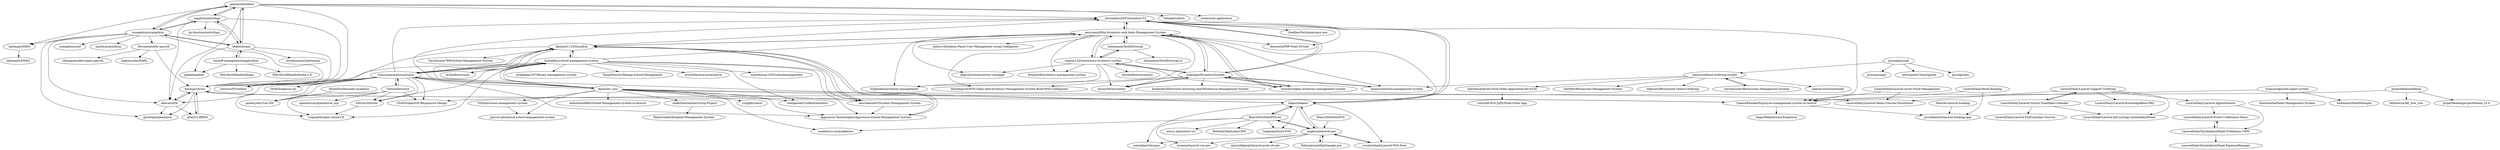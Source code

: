 digraph G {
"optimajet/HRM" -> "optimajet/DWKit" ["e"=1]
"hrshadhin/school-management-system" -> "changeweb/Unifiedtransform" ["e"=1]
"hrshadhin/school-management-system" -> "francoisjacquet/rosariosis"
"hrshadhin/school-management-system" -> "Akshat4112/SchoolErp"
"hrshadhin/school-management-system" -> "4jean/lav_sms"
"hrshadhin/school-management-system" -> "Appsource-Technologies/Appsource-School-Management-System"
"hrshadhin/school-management-system" -> "EduSec/EduSec"
"hrshadhin/school-management-system" -> "traprajith/open-school-CE"
"hrshadhin/school-management-system" -> "amirhamza05/Student-Management-System"
"hrshadhin/school-management-system" -> "prabhakar267/library-management-system" ["e"=1]
"hrshadhin/school-management-system" -> "TareqMonwer/Django-School-Management" ["e"=1]
"hrshadhin/school-management-system" -> "amirsanni/Mini-Inventory-and-Sales-Management-System"
"hrshadhin/school-management-system" -> "avored/laravel-ecommerce" ["e"=1]
"hrshadhin/school-management-system" -> "hrshadhin/osums"
"hrshadhin/school-management-system" -> "kmanjari/hrms"
"hrshadhin/school-management-system" -> "sumitkumar1503/schoolmanagement" ["e"=1]
"4jean/lav_sms" -> "hrshadhin/school-management-system"
"4jean/lav_sms" -> "yungifez/skuul"
"4jean/lav_sms" -> "changeweb/Unifiedtransform" ["e"=1]
"4jean/lav_sms" -> "Appsource-Technologies/Appsource-School-Management-System"
"4jean/lav_sms" -> "Akshat4112/SchoolErp"
"4jean/lav_sms" -> "Tiththa/school-management-system"
"4jean/lav_sms" -> "abdulwahid880/School-Management-system-in-laravel-"
"4jean/lav_sms" -> "shakthisachintha/Group-Project"
"4jean/lav_sms" -> "academico-sis/academico"
"4jean/lav_sms" -> "francoisjacquet/rosariosis"
"4jean/lav_sms" -> "lakasir/lakasir"
"4jean/lav_sms" -> "chrisidakwo/EFLInventory-V2"
"4jean/lav_sms" -> "parvez-git/laravel-school-management-system"
"4jean/lav_sms" -> "amirhamza05/Student-Management-System"
"4jean/lav_sms" -> "LaravelDaily/Laravel-Demo-Courses-Enrollment"
"pizzaql/pizzaql" -> "pizzaql/next"
"pizzaql/pizzaql" -> "haxxorsid/food-ordering-system"
"pizzaql/pizzaql" -> "prisma/yoga2" ["e"=1]
"pizzaql/pizzaql" -> "tastyigniter/TastyIgniter" ["e"=1]
"adevait/hrm" -> "kmanjari/hrms"
"adevait/hrm" -> "qlint/L5-HRMS"
"adevait/hrm" -> "glowlogix/gleamhrm"
"IndomaximTechID/storaji" -> "IndomaximTechID/storaji-ui"
"IndomaximTechID/storaji" -> "amirsanni/Mini-Inventory-and-Sales-Management-System"
"IndomaximTechID/storaji" -> "siamon123/warehouse-inventory-system"
"amirsanni/Mini-Inventory-and-Sales-Management-System" -> "siamon123/warehouse-inventory-system"
"amirsanni/Mini-Inventory-and-Sales-Management-System" -> "ronknight/InventorySystem"
"amirsanni/Mini-Inventory-and-Sales-Management-System" -> "stemword/php-inventory-management-system"
"amirsanni/Mini-Inventory-and-Sales-Management-System" -> "chrisidakwo/EFLInventory-V2"
"amirsanni/Mini-Inventory-and-Sales-Management-System" -> "haxxorsid/stock-management-system"
"amirsanni/Mini-Inventory-and-Sales-Management-System" -> "tripatheea/inventory-management"
"amirsanni/Mini-Inventory-and-Sales-Management-System" -> "imran300/inventory"
"amirsanni/Mini-Inventory-and-Sales-Management-System" -> "IndomaximTechID/storaji"
"amirsanni/Mini-Inventory-and-Sales-Management-System" -> "Akshat4112/SchoolErp"
"amirsanni/Mini-Inventory-and-Sales-Management-System" -> "phpcontrols/inventory-manager"
"amirsanni/Mini-Inventory-and-Sales-Management-System" -> "kishor10d/Admin-Panel-User-Management-using-CodeIgniter" ["e"=1]
"amirsanni/Mini-Inventory-and-Sales-Management-System" -> "khuletjaycee/POS-Sales-And-Inventory-Management-System-Built-With-Codeigniter"
"amirsanni/Mini-Inventory-and-Sales-Management-System" -> "lakasir/lakasir"
"amirsanni/Mini-Inventory-and-Sales-Management-System" -> "KryptonB/inventory-management-system"
"amirsanni/Mini-Inventory-and-Sales-Management-System" -> "deenseth/PHP-Point-Of-Sale" ["e"=1]
"chrisidakwo/EFLInventory-V2" -> "QueBaseTech/pharmacy-pos"
"chrisidakwo/EFLInventory-V2" -> "ronknight/InventorySystem"
"chrisidakwo/EFLInventory-V2" -> "lakasir/lakasir"
"chrisidakwo/EFLInventory-V2" -> "GaneshKhadka/Employee-management-system-in-laravel"
"chrisidakwo/EFLInventory-V2" -> "deenseth/PHP-Point-Of-Sale" ["e"=1]
"chrisidakwo/EFLInventory-V2" -> "amirsanni/Mini-Inventory-and-Sales-Management-System"
"francoisjacquet/rosariosis" -> "hrshadhin/school-management-system"
"francoisjacquet/rosariosis" -> "traprajith/open-school-CE"
"francoisjacquet/rosariosis" -> "GibbonEdu/core"
"francoisjacquet/rosariosis" -> "Akshat4112/SchoolErp"
"francoisjacquet/rosariosis" -> "EduSec/EduSec"
"francoisjacquet/rosariosis" -> "kmanjari/hrms"
"francoisjacquet/rosariosis" -> "parkerj/eduTrac-SIS"
"francoisjacquet/rosariosis" -> "adevait/hrm"
"francoisjacquet/rosariosis" -> "OS4ED/openSIS-Responsive-Design"
"francoisjacquet/rosariosis" -> "notrinos/FrontHrm"
"francoisjacquet/rosariosis" -> "lakasir/lakasir"
"francoisjacquet/rosariosis" -> "Appsource-Technologies/Appsource-School-Management-System"
"francoisjacquet/rosariosis" -> "chrisidakwo/EFLInventory-V2"
"francoisjacquet/rosariosis" -> "4jean/lav_sms"
"francoisjacquet/rosariosis" -> "OS4ED/opensis-ml"
"projectfedena/fedena" -> "OS4ED/openSIS-Responsive-Design"
"projectfedena/fedena" -> "projectfedena/projectfedena_v2.0"
"projectfedena/fedena" -> "fatfreecrm/fat_free_crm" ["e"=1]
"LaravelDaily/Laravel-Appointments" -> "LaravelDaily/Laravel-Event-Conference-Demo"
"LaravelDaily/Laravel-Appointments" -> "LaravelDaily/QuickAdminPanel-Freelancer-CRM"
"amirhamza05/Student-Management-System" -> "Appsource-Technologies/Appsource-School-Management-System"
"amirhamza05/Student-Management-System" -> "Akshat4112/SchoolErp"
"sapplica/sentrifugo" -> "gamonoid/icehrm"
"sapplica/sentrifugo" -> "orangehrm/orangehrm"
"sapplica/sentrifugo" -> "kmanjari/hrms"
"sapplica/sentrifugo" -> "bbalet/jorani"
"sapplica/sentrifugo" -> "go-faustino/sentrifugo"
"sapplica/sentrifugo" -> "adevait/hrm"
"harismuneer/Restaurant-Management-System" -> "haxxorsid/food-ordering-system"
"FenixEdu/fenixedu-academic" -> "parkerj/eduTrac-SIS"
"lukchen/Android-Food-Order-Application-for-6150" -> "ruhulidb-R33-J2EE/Food-Order-App"
"haxxorsid/food-ordering-system" -> "harismuneer/Restaurant-Management-System"
"haxxorsid/food-ordering-system" -> "haxxorsid/stock-management-system"
"haxxorsid/food-ordering-system" -> "namanvashistha/foodly"
"haxxorsid/food-ordering-system" -> "lukchen/Android-Food-Order-Application-for-6150"
"haxxorsid/food-ordering-system" -> "DanMat/Restaurant-Management-System"
"haxxorsid/food-ordering-system" -> "dabicata/Restaurant-Online-Ordering"
"haxxorsid/stock-management-system" -> "ronknight/InventorySystem"
"Devnawjesh/hr-payroll" -> "cleaniquecoders/open-payroll"
"Devnawjesh/hr-payroll" -> "highoncarbs/Hafta"
"Devnawjesh/hr-payroll" -> "kmanjari/hrms"
"orangehrm/orangehrm" -> "gamonoid/icehrm"
"orangehrm/orangehrm" -> "sapplica/sentrifugo"
"orangehrm/orangehrm" -> "optimajet/HRM"
"orangehrm/orangehrm" -> "kmanjari/hrms"
"orangehrm/orangehrm" -> "adevait/hrm"
"orangehrm/orangehrm" -> "bbalet/jorani"
"orangehrm/orangehrm" -> "Devnawjesh/hr-payroll"
"orangehrm/orangehrm" -> "glowlogix/gleamhrm"
"orangehrm/orangehrm" -> "orangehrm/oxd"
"orangehrm/orangehrm" -> "minthcm/minthcm"
"Blair2004/NexoPOS-4x" -> "lakasir/lakasir"
"Blair2004/NexoPOS-4x" -> "angkosal/laravel-pos"
"Blair2004/NexoPOS-4x" -> "tngoman/Store-POS" ["e"=1]
"Blair2004/NexoPOS-4x" -> "zuramai/laravel-vue-pos"
"Blair2004/NexoPOS-4x" -> "academico-sis/academico"
"Blair2004/NexoPOS-4x" -> "ash-jc-allen/short-url" ["e"=1]
"Blair2004/NexoPOS-4x" -> "Bottelet/DaybydayCRM" ["e"=1]
"ronknight/InventorySystem" -> "stemword/php-inventory-management-system"
"ronknight/InventorySystem" -> "imran300/inventory"
"ronknight/InventorySystem" -> "chrisidakwo/EFLInventory-V2"
"ronknight/InventorySystem" -> "amirsanni/Mini-Inventory-and-Sales-Management-System"
"ronknight/InventorySystem" -> "kirilkirkov/Electronic-Invoicing-And-Warehouse-Management-System" ["e"=1]
"ronknight/InventorySystem" -> "siamon123/warehouse-inventory-system"
"ronknight/InventorySystem" -> "haxxorsid/stock-management-system"
"ronknight/InventorySystem" -> "tripatheea/inventory-management"
"ronknight/InventorySystem" -> "khuletjaycee/POS-Sales-And-Inventory-Management-System-Built-With-Codeigniter"
"GaneshKhadka/Employee-management-system-in-laravel" -> "javedbaloch4/laravel-booking-app"
"GaneshKhadka/Employee-management-system-in-laravel" -> "kmanjari/hrms"
"GaneshKhadka/Employee-management-system-in-laravel" -> "SagarMaheshwary/Employee"
"LaravelDaily/Laravel-Support-Ticketing" -> "LaravelDaily/Laravel-Demo-Courses-Enrollment"
"LaravelDaily/Laravel-Support-Ticketing" -> "LaravelDaily/Laravel-School-Timetable-Calendar"
"LaravelDaily/Laravel-Support-Ticketing" -> "LaravelDaily/Laravel-KnowledgeBase-FAQ"
"LaravelDaily/Laravel-Support-Ticketing" -> "LaravelDaily/Laravel-Appointments"
"LaravelDaily/Laravel-Support-Ticketing" -> "LaravelDaily/Laravel-Job-Listings-QuickAdminPanel"
"timeoff-management/application" -> "gadael/gadael"
"timeoff-management/application" -> "bbalet/jorani"
"timeoff-management/application" -> "IMA-WorldHealth/bhima-2.X"
"timeoff-management/application" -> "IMA-WorldHealth/bhima"
"lakasir/lakasir" -> "Blair2004/NexoPOS-4x"
"lakasir/lakasir" -> "angkosal/laravel-pos"
"lakasir/lakasir" -> "chrisidakwo/EFLInventory-V2"
"lakasir/lakasir" -> "tngoman/Store-POS" ["e"=1]
"lakasir/lakasir" -> "crusherblack/Laravel-POS-Free"
"lakasir/lakasir" -> "mesinkasir/larapos"
"Appsource-Technologies/Appsource-School-Management-System" -> "Akshat4112/SchoolErp"
"EduSec/EduSec" -> "traprajith/open-school-CE"
"GibbonEdu/core" -> "francoisjacquet/rosariosis"
"GibbonEdu/core" -> "OS4ED/openSIS-Responsive-Design"
"GibbonEdu/core" -> "traprajith/open-school-CE"
"GibbonEdu/core" -> "EduSec/EduSec"
"GibbonEdu/core" -> "openeducat/openeducat_erp" ["e"=1]
"GibbonEdu/core" -> "parkerj/eduTrac-SIS"
"Akshat4112/SchoolErp" -> "Appsource-Technologies/Appsource-School-Management-System"
"Akshat4112/SchoolErp" -> "hrshadhin/school-management-system"
"Akshat4112/SchoolErp" -> "Tayyibyasin7860/School-Management-System"
"Akshat4112/SchoolErp" -> "amirhamza05/Student-Management-System"
"Akshat4112/SchoolErp" -> "francoisjacquet/rosariosis"
"Akshat4112/SchoolErp" -> "chrisidakwo/EFLInventory-V2"
"Akshat4112/SchoolErp" -> "hrshadhin/osums"
"Akshat4112/SchoolErp" -> "notrinos/FrontHrm"
"Akshat4112/SchoolErp" -> "amirsanni/Mini-Inventory-and-Sales-Management-System"
"stemword/php-inventory-management-system" -> "ronknight/InventorySystem"
"stemword/php-inventory-management-system" -> "amirsanni/Mini-Inventory-and-Sales-Management-System"
"LaravelDaily/Laravel-Event-Conference-Demo" -> "LaravelDaily/QuickAdminPanel-Freelancer-CRM"
"LaravelDaily/Laravel-Asset-Stock-Management" -> "GaneshKhadka/Employee-management-system-in-laravel"
"LaravelDaily/Laravel-Asset-Stock-Management" -> "LaravelDaily/Laravel-Demo-Courses-Enrollment"
"crusherblack/Laravel-POS-Free" -> "angkosal/laravel-pos"
"LaravelDaily/Hotel-Booking" -> "javedbaloch4/laravel-booking-app"
"LaravelDaily/Hotel-Booking" -> "GaneshKhadka/Employee-management-system-in-laravel"
"gamonoid/icehrm" -> "sapplica/sentrifugo"
"gamonoid/icehrm" -> "orangehrm/orangehrm"
"gamonoid/icehrm" -> "bbalet/jorani"
"gamonoid/icehrm" -> "optimajet/HRM"
"gamonoid/icehrm" -> "kmanjari/hrms"
"gamonoid/icehrm" -> "adevait/hrm"
"gamonoid/icehrm" -> "thilinah/icehrm"
"gamonoid/icehrm" -> "chrisidakwo/EFLInventory-V2"
"gamonoid/icehrm" -> "oroinc/crm-application" ["e"=1]
"angkosal/laravel-pos" -> "zainzulifqargit/laravel-point-of-sale"
"angkosal/laravel-pos" -> "lakasir/lakasir"
"angkosal/laravel-pos" -> "crusherblack/Laravel-POS-Free"
"angkosal/laravel-pos" -> "mesinkasir/larapos"
"angkosal/laravel-pos" -> "FahimAnzamDip/triangle-pos"
"angkosal/laravel-pos" -> "zuramai/laravel-vue-pos"
"angkosal/laravel-pos" -> "Blair2004/NexoPOS-4x"
"LaravelDaily/Laravel-School-Timetable-Calendar" -> "LaravelDaily/Laravel-Job-Listings-QuickAdminPanel"
"LaravelDaily/Laravel-School-Timetable-Calendar" -> "LaravelDaily/Laravel-Support-Ticketing"
"LaravelDaily/Laravel-School-Timetable-Calendar" -> "LaravelDaily/Laravel-FullCalendar-Sources"
"tramyardg/hotel-mgmt-system" -> "Saibamen/HotelManager"
"tramyardg/hotel-mgmt-system" -> "theishantha/Hotel-Management-System"
"tramyardg/hotel-mgmt-system" -> "GaneshKhadka/Employee-management-system-in-laravel"
"FahimAnzamDip/triangle-pos" -> "angkosal/laravel-pos"
"siamon123/warehouse-inventory-system" -> "amirsanni/Mini-Inventory-and-Sales-Management-System"
"siamon123/warehouse-inventory-system" -> "ronknight/InventorySystem"
"siamon123/warehouse-inventory-system" -> "bitsandbots/inventory"
"siamon123/warehouse-inventory-system" -> "tripatheea/inventory-management"
"siamon123/warehouse-inventory-system" -> "stemword/php-inventory-management-system"
"siamon123/warehouse-inventory-system" -> "phpcontrols/inventory-manager"
"siamon123/warehouse-inventory-system" -> "imran300/inventory"
"siamon123/warehouse-inventory-system" -> "IndomaximTechID/storaji"
"siamon123/warehouse-inventory-system" -> "KryptonB/inventory-management-system"
"shakthisachintha/Group-Project" -> "RidoySarker/Hospital-Management-System"
"imran300/inventory" -> "ronknight/InventorySystem"
"LaravelDaily/QuickAdminPanel-Freelancer-CRM" -> "LaravelDaily/QuickAdminPanel-ExpenseManager"
"LaravelDaily/QuickAdminPanel-Freelancer-CRM" -> "LaravelDaily/Laravel-Event-Conference-Demo"
"kmanjari/hrms" -> "qlint/L5-HRMS"
"kmanjari/hrms" -> "adevait/hrm"
"kmanjari/hrms" -> "glowlogix/gleamhrm"
"kmanjari/hrms" -> "GaneshKhadka/Employee-management-system-in-laravel"
"Henridv/laravel-booking" -> "javedbaloch4/laravel-booking-app"
"bbalet/jorani" -> "gamonoid/icehrm"
"bbalet/jorani" -> "sapplica/sentrifugo"
"bbalet/jorani" -> "timeoff-management/application"
"bbalet/jorani" -> "orangehrm/orangehrm"
"bbalet/jorani" -> "gadael/gadael"
"bbalet/jorani" -> "wouldsmina/Libertempo"
"bbalet/jorani" -> "kmanjari/hrms"
"Blair2004/NexoPOS" -> "angkosal/laravel-pos"
"qlint/L5-HRMS" -> "kmanjari/hrms"
"Tiththa/school-management-system" -> "parvez-git/laravel-school-management-system"
"optimajet/HRM" ["l"="-26.576,-39.205"]
"optimajet/DWKit" ["l"="22.82,19.226"]
"hrshadhin/school-management-system" ["l"="-26.444,-39.164"]
"changeweb/Unifiedtransform" ["l"="-25.858,-40.051"]
"francoisjacquet/rosariosis" ["l"="-26.444,-39.183"]
"Akshat4112/SchoolErp" ["l"="-26.44,-39.147"]
"4jean/lav_sms" ["l"="-26.391,-39.169"]
"Appsource-Technologies/Appsource-School-Management-System" ["l"="-26.418,-39.165"]
"EduSec/EduSec" ["l"="-26.466,-39.189"]
"traprajith/open-school-CE" ["l"="-26.442,-39.199"]
"amirhamza05/Student-Management-System" ["l"="-26.412,-39.15"]
"prabhakar267/library-management-system" ["l"="-11.345,24.114"]
"TareqMonwer/Django-School-Management" ["l"="27.597,1.376"]
"amirsanni/Mini-Inventory-and-Sales-Management-System" ["l"="-26.444,-39.103"]
"avored/laravel-ecommerce" ["l"="-25.857,-39.839"]
"hrshadhin/osums" ["l"="-26.465,-39.145"]
"kmanjari/hrms" ["l"="-26.501,-39.202"]
"sumitkumar1503/schoolmanagement" ["l"="27.642,1.372"]
"yungifez/skuul" ["l"="-26.346,-39.193"]
"Tiththa/school-management-system" ["l"="-26.363,-39.177"]
"abdulwahid880/School-Management-system-in-laravel-" ["l"="-26.377,-39.193"]
"shakthisachintha/Group-Project" ["l"="-26.333,-39.171"]
"academico-sis/academico" ["l"="-26.351,-39.144"]
"lakasir/lakasir" ["l"="-26.383,-39.126"]
"chrisidakwo/EFLInventory-V2" ["l"="-26.433,-39.135"]
"parvez-git/laravel-school-management-system" ["l"="-26.363,-39.165"]
"LaravelDaily/Laravel-Demo-Courses-Enrollment" ["l"="-26.327,-39.222"]
"pizzaql/pizzaql" ["l"="-26.414,-38.927"]
"pizzaql/next" ["l"="-26.414,-38.903"]
"haxxorsid/food-ordering-system" ["l"="-26.416,-38.977"]
"prisma/yoga2" ["l"="30.835,-33.818"]
"tastyigniter/TastyIgniter" ["l"="-25.8,-39.962"]
"adevait/hrm" ["l"="-26.516,-39.194"]
"qlint/L5-HRMS" ["l"="-26.507,-39.217"]
"glowlogix/gleamhrm" ["l"="-26.525,-39.213"]
"IndomaximTechID/storaji" ["l"="-26.458,-39.06"]
"IndomaximTechID/storaji-ui" ["l"="-26.466,-39.036"]
"siamon123/warehouse-inventory-system" ["l"="-26.462,-39.077"]
"ronknight/InventorySystem" ["l"="-26.44,-39.088"]
"stemword/php-inventory-management-system" ["l"="-26.433,-39.074"]
"haxxorsid/stock-management-system" ["l"="-26.428,-39.05"]
"tripatheea/inventory-management" ["l"="-26.42,-39.084"]
"imran300/inventory" ["l"="-26.461,-39.091"]
"phpcontrols/inventory-manager" ["l"="-26.493,-39.081"]
"kishor10d/Admin-Panel-User-Management-using-CodeIgniter" ["l"="-23.773,-41.185"]
"khuletjaycee/POS-Sales-And-Inventory-Management-System-Built-With-Codeigniter" ["l"="-26.462,-39.105"]
"KryptonB/inventory-management-system" ["l"="-26.478,-39.095"]
"deenseth/PHP-Point-Of-Sale" ["l"="-6.025,-0.72"]
"QueBaseTech/pharmacy-pos" ["l"="-26.414,-39.118"]
"GaneshKhadka/Employee-management-system-in-laravel" ["l"="-26.43,-39.226"]
"GibbonEdu/core" ["l"="-26.461,-39.211"]
"parkerj/eduTrac-SIS" ["l"="-26.453,-39.226"]
"OS4ED/openSIS-Responsive-Design" ["l"="-26.474,-39.236"]
"notrinos/FrontHrm" ["l"="-26.472,-39.163"]
"OS4ED/opensis-ml" ["l"="-26.416,-39.2"]
"projectfedena/fedena" ["l"="-26.497,-39.29"]
"projectfedena/projectfedena_v2.0" ["l"="-26.508,-39.316"]
"fatfreecrm/fat_free_crm" ["l"="8.887,-30.528"]
"LaravelDaily/Laravel-Appointments" ["l"="-26.193,-39.271"]
"LaravelDaily/Laravel-Event-Conference-Demo" ["l"="-26.164,-39.27"]
"LaravelDaily/QuickAdminPanel-Freelancer-CRM" ["l"="-26.161,-39.286"]
"sapplica/sentrifugo" ["l"="-26.555,-39.188"]
"gamonoid/icehrm" ["l"="-26.536,-39.176"]
"orangehrm/orangehrm" ["l"="-26.551,-39.205"]
"bbalet/jorani" ["l"="-26.579,-39.182"]
"go-faustino/sentrifugo" ["l"="-26.589,-39.195"]
"harismuneer/Restaurant-Management-System" ["l"="-26.437,-38.961"]
"FenixEdu/fenixedu-academic" ["l"="-26.461,-39.257"]
"lukchen/Android-Food-Order-Application-for-6150" ["l"="-26.382,-38.96"]
"ruhulidb-R33-J2EE/Food-Order-App" ["l"="-26.361,-38.95"]
"namanvashistha/foodly" ["l"="-26.44,-38.983"]
"DanMat/Restaurant-Management-System" ["l"="-26.391,-38.982"]
"dabicata/Restaurant-Online-Ordering" ["l"="-26.408,-38.96"]
"Devnawjesh/hr-payroll" ["l"="-26.547,-39.239"]
"cleaniquecoders/open-payroll" ["l"="-26.576,-39.257"]
"highoncarbs/Hafta" ["l"="-26.553,-39.264"]
"orangehrm/oxd" ["l"="-26.563,-39.223"]
"minthcm/minthcm" ["l"="-26.58,-39.226"]
"Blair2004/NexoPOS-4x" ["l"="-26.353,-39.115"]
"angkosal/laravel-pos" ["l"="-26.333,-39.104"]
"tngoman/Store-POS" ["l"="-25.347,-38.784"]
"zuramai/laravel-vue-pos" ["l"="-26.342,-39.085"]
"ash-jc-allen/short-url" ["l"="-25.823,-40.265"]
"Bottelet/DaybydayCRM" ["l"="-25.804,-40.057"]
"kirilkirkov/Electronic-Invoicing-And-Warehouse-Management-System" ["l"="-23.964,-41.08"]
"javedbaloch4/laravel-booking-app" ["l"="-26.398,-39.259"]
"SagarMaheshwary/Employee" ["l"="-26.402,-39.238"]
"LaravelDaily/Laravel-Support-Ticketing" ["l"="-26.251,-39.256"]
"LaravelDaily/Laravel-School-Timetable-Calendar" ["l"="-26.248,-39.279"]
"LaravelDaily/Laravel-KnowledgeBase-FAQ" ["l"="-26.228,-39.241"]
"LaravelDaily/Laravel-Job-Listings-QuickAdminPanel" ["l"="-26.23,-39.27"]
"timeoff-management/application" ["l"="-26.634,-39.171"]
"gadael/gadael" ["l"="-26.608,-39.166"]
"IMA-WorldHealth/bhima-2.X" ["l"="-26.67,-39.182"]
"IMA-WorldHealth/bhima" ["l"="-26.668,-39.156"]
"crusherblack/Laravel-POS-Free" ["l"="-26.329,-39.121"]
"mesinkasir/larapos" ["l"="-26.365,-39.099"]
"openeducat/openeducat_erp" ["l"="-4.898,-0.493"]
"Tayyibyasin7860/School-Management-System" ["l"="-26.473,-39.131"]
"LaravelDaily/Laravel-Asset-Stock-Management" ["l"="-26.367,-39.232"]
"LaravelDaily/Hotel-Booking" ["l"="-26.421,-39.256"]
"thilinah/icehrm" ["l"="-26.556,-39.15"]
"oroinc/crm-application" ["l"="-25.76,-38.694"]
"zainzulifqargit/laravel-point-of-sale" ["l"="-26.299,-39.107"]
"FahimAnzamDip/triangle-pos" ["l"="-26.314,-39.084"]
"LaravelDaily/Laravel-FullCalendar-Sources" ["l"="-26.244,-39.3"]
"tramyardg/hotel-mgmt-system" ["l"="-26.424,-39.281"]
"Saibamen/HotelManager" ["l"="-26.43,-39.306"]
"theishantha/Hotel-Management-System" ["l"="-26.409,-39.302"]
"bitsandbots/inventory" ["l"="-26.493,-39.054"]
"RidoySarker/Hospital-Management-System" ["l"="-26.302,-39.174"]
"LaravelDaily/QuickAdminPanel-ExpenseManager" ["l"="-26.137,-39.298"]
"Henridv/laravel-booking" ["l"="-26.374,-39.282"]
"wouldsmina/Libertempo" ["l"="-26.614,-39.194"]
"Blair2004/NexoPOS" ["l"="-26.287,-39.087"]
}